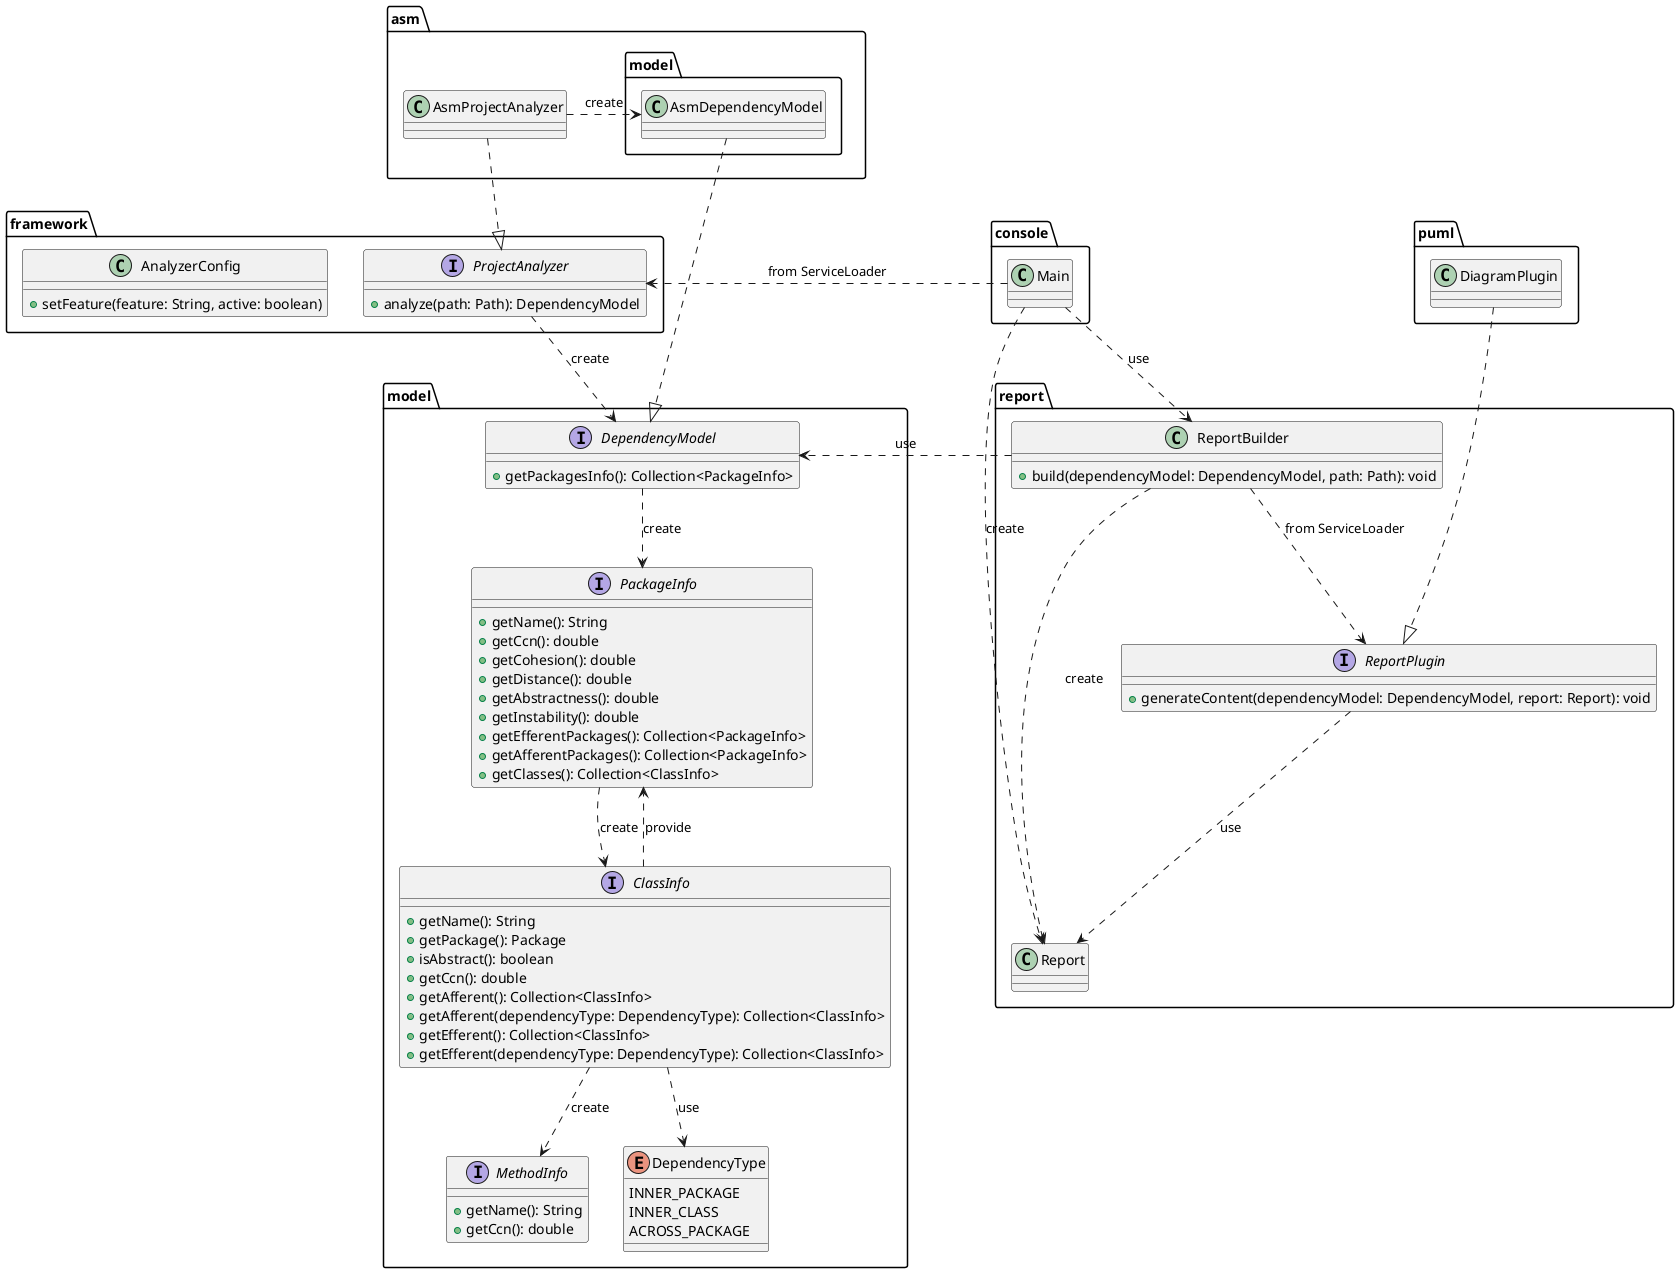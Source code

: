 @startuml
package model {
    interface DependencyModel {
        + getPackagesInfo(): Collection<PackageInfo>
    }

    interface PackageInfo {
        + getName(): String
        + getCcn(): double
        + getCohesion(): double
        + getDistance(): double
        + getAbstractness(): double
        + getInstability(): double
        + getEfferentPackages(): Collection<PackageInfo>
        + getAfferentPackages(): Collection<PackageInfo>
        + getClasses(): Collection<ClassInfo>
    }

    interface ClassInfo {
        + getName(): String
        + getPackage(): Package
        + isAbstract(): boolean
        + getCcn(): double
        + getAfferent(): Collection<ClassInfo>
        + getAfferent(dependencyType: DependencyType): Collection<ClassInfo>
        + getEfferent(): Collection<ClassInfo>
        + getEfferent(dependencyType: DependencyType): Collection<ClassInfo>
    }

    interface MethodInfo {
        + getName(): String
        + getCcn(): double
    }

    enum DependencyType {
        INNER_PACKAGE
        INNER_CLASS
        ACROSS_PACKAGE
    }

    DependencyModel ..> PackageInfo: create
    PackageInfo ..> ClassInfo: create
    ClassInfo ..> PackageInfo: provide
    ClassInfo ..> MethodInfo: create
    ClassInfo ..> DependencyType: use
}

package framework {
    interface ProjectAnalyzer {
        + analyze(path: Path): DependencyModel
    }
    ProjectAnalyzer ..> DependencyModel: create

    class AnalyzerConfig {
        + setFeature(feature: String, active: boolean)
    }
}

package asm {
    class AsmProjectAnalyzer {}
    AsmProjectAnalyzer ..|> ProjectAnalyzer

    package model {
        class AsmDependencyModel {}
        AsmDependencyModel ..|> DependencyModel
    }
    AsmProjectAnalyzer .> AsmDependencyModel: create
}

package report {
    class Report {}

    interface ReportPlugin {
        + generateContent(dependencyModel: DependencyModel, report: Report): void
    }
    ReportPlugin ..> Report: use

    class ReportBuilder {
        + build(dependencyModel: DependencyModel, path: Path): void
    }
    ReportBuilder ..> Report: create
    ReportBuilder .right.> DependencyModel: use
    ReportBuilder ..> ReportPlugin: from ServiceLoader
}

package puml {
    class DiagramPlugin {}
    DiagramPlugin ...|> ReportPlugin
}

package console {
    class Main {}
    Main .down.> ReportBuilder: use
    Main .> ProjectAnalyzer: from ServiceLoader
    Main .down.> Report: create
}
@enduml